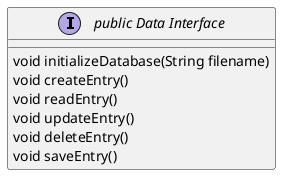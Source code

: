 @startuml
 interface " public Data Interface"{
     void initializeDatabase(String filename)
    void createEntry()
    void readEntry()
    void updateEntry()
    void deleteEntry()
    void saveEntry() 
 }
    
     


@enduml
